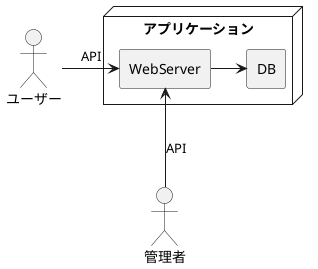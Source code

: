 @startuml context 

actor ユーザー
actor 管理者

node アプリケーション {
    agent DB 
    agent WebServer
}
ユーザー -right-> WebServer : API
管理者 -up-> WebServer : API
WebServer -right-> DB
@enduml
